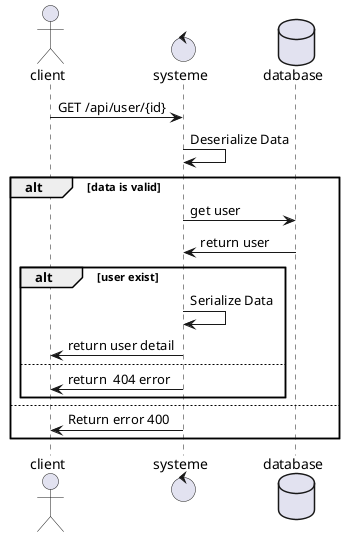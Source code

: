 @startuml
actor client
control systeme
database database

client -> systeme : GET /api/user/{id}
systeme -> systeme : Deserialize Data

alt data is valid
systeme -> database : get user
database -> systeme:  return user
alt user exist

systeme -> systeme : Serialize Data
systeme -> client : return user detail
else
systeme ->client : return  404 error
end

else
systeme -> client : Return error 400
end

@enduml
